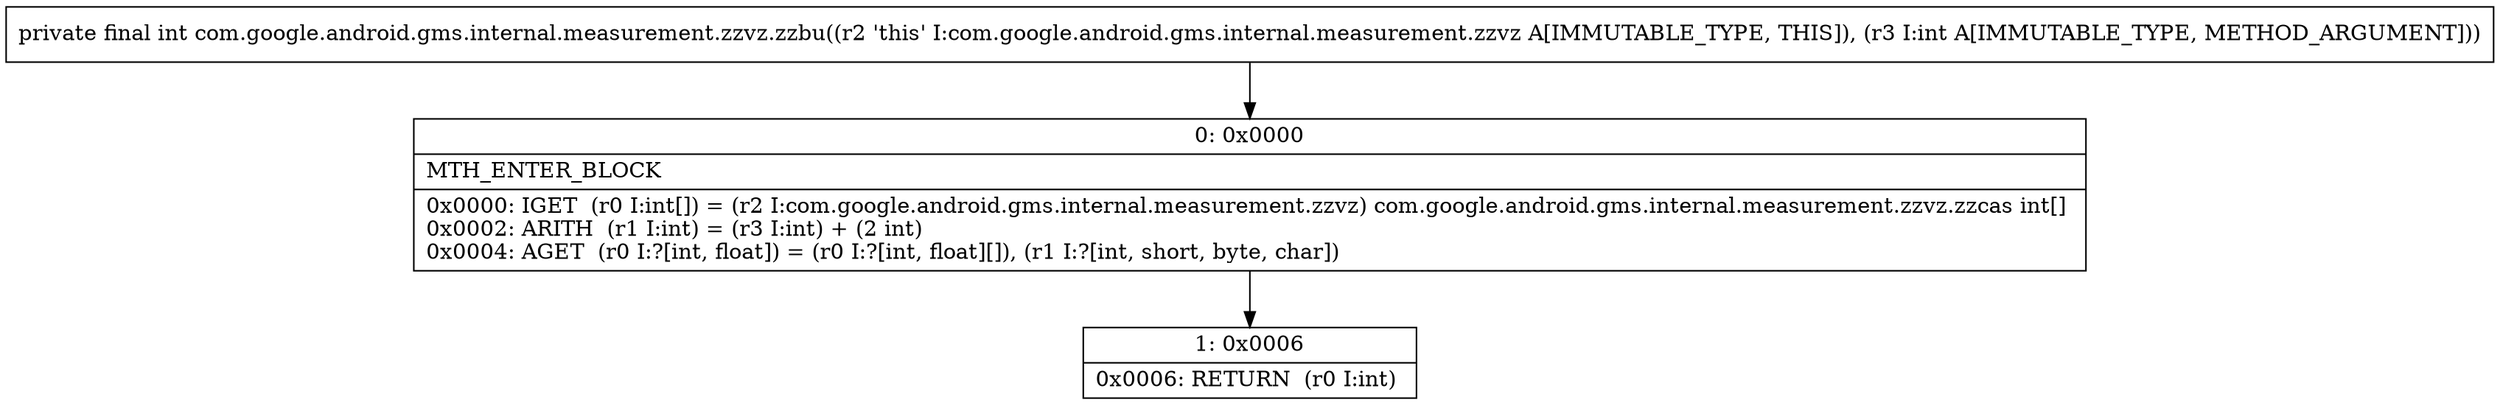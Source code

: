 digraph "CFG forcom.google.android.gms.internal.measurement.zzvz.zzbu(I)I" {
Node_0 [shape=record,label="{0\:\ 0x0000|MTH_ENTER_BLOCK\l|0x0000: IGET  (r0 I:int[]) = (r2 I:com.google.android.gms.internal.measurement.zzvz) com.google.android.gms.internal.measurement.zzvz.zzcas int[] \l0x0002: ARITH  (r1 I:int) = (r3 I:int) + (2 int) \l0x0004: AGET  (r0 I:?[int, float]) = (r0 I:?[int, float][]), (r1 I:?[int, short, byte, char]) \l}"];
Node_1 [shape=record,label="{1\:\ 0x0006|0x0006: RETURN  (r0 I:int) \l}"];
MethodNode[shape=record,label="{private final int com.google.android.gms.internal.measurement.zzvz.zzbu((r2 'this' I:com.google.android.gms.internal.measurement.zzvz A[IMMUTABLE_TYPE, THIS]), (r3 I:int A[IMMUTABLE_TYPE, METHOD_ARGUMENT])) }"];
MethodNode -> Node_0;
Node_0 -> Node_1;
}

